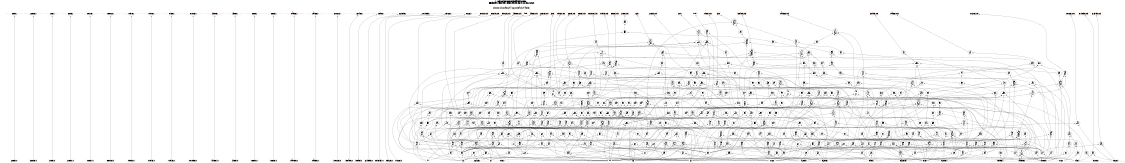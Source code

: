 # Network structure generated by ABC

digraph network {
size = "7.5,10";
center = true;
edge [dir = back];

{
  node [shape = plaintext];
  edge [style = invis];
  LevelTitle1 [label=""];
  LevelTitle2 [label=""];
  Level15 [label = ""];
  Level14 [label = ""];
  Level13 [label = ""];
  Level12 [label = ""];
  Level11 [label = ""];
  Level10 [label = ""];
  Level9 [label = ""];
  Level8 [label = ""];
  Level7 [label = ""];
  Level6 [label = ""];
  Level5 [label = ""];
  Level4 [label = ""];
  Level3 [label = ""];
  Level2 [label = ""];
  Level1 [label = ""];
  Level0 [label = ""];
  LevelTitle1 ->  LevelTitle2 ->  Level15 ->  Level14 ->  Level13 ->  Level12 ->  Level11 ->  Level10 ->  Level9 ->  Level8 ->  Level7 ->  Level6 ->  Level5 ->  Level4 ->  Level3 ->  Level2 ->  Level1 ->  Level0;
}

{
  rank = same;
  LevelTitle1;
  title1 [shape=plaintext,
          fontsize=20,
          fontname = "Times-Roman",
          label="Network structure visualized by ABC\nBenchmark \"s967.blif\". Time was Thu Oct  8 20:46:12 2020. "
         ];
}

{
  rank = same;
  LevelTitle2;
  title2 [shape=plaintext,
          fontsize=18,
          fontname = "Times-Roman",
          label="The network contains 394 logic nodes and 29 latches.\n"
         ];
}

{
  rank = same;
  Level15;
  Node17 [label = "ActRtHS1", shape = invtriangle, color = coral, fillcolor = coral];
  Node18 [label = "ActBmHS1", shape = invtriangle, color = coral, fillcolor = coral];
  Node19 [label = "GoRtHS1", shape = invtriangle, color = coral, fillcolor = coral];
  Node20 [label = "GoBmHS1", shape = invtriangle, color = coral, fillcolor = coral];
  Node21 [label = "NewTrHS1", shape = invtriangle, color = coral, fillcolor = coral];
  Node22 [label = "ReRtTSHS1", shape = invtriangle, color = coral, fillcolor = coral];
  Node23 [label = "Mode0HS1", shape = invtriangle, color = coral, fillcolor = coral];
  Node24 [label = "Mode1HS1", shape = invtriangle, color = coral, fillcolor = coral];
  Node25 [label = "Mode2HS1", shape = invtriangle, color = coral, fillcolor = coral];
  Node26 [label = "NewLineHS1", shape = invtriangle, color = coral, fillcolor = coral];
  Node27 [label = "ShftORHS1", shape = invtriangle, color = coral, fillcolor = coral];
  Node28 [label = "ShftIRHS1", shape = invtriangle, color = coral, fillcolor = coral];
  Node29 [label = "LxHInHS1", shape = invtriangle, color = coral, fillcolor = coral];
  Node30 [label = "TxHInHS1", shape = invtriangle, color = coral, fillcolor = coral];
  Node31 [label = "LoadOHHS1", shape = invtriangle, color = coral, fillcolor = coral];
  Node32 [label = "LoadIHHS1", shape = invtriangle, color = coral, fillcolor = coral];
  Node33 [label = "SeOutAvHS1", shape = invtriangle, color = coral, fillcolor = coral];
  Node34 [label = "SeFullOHS1", shape = invtriangle, color = coral, fillcolor = coral];
  Node35 [label = "SeFullIHS1", shape = invtriangle, color = coral, fillcolor = coral];
  Node36 [label = "TgWhBufHS1", shape = invtriangle, color = coral, fillcolor = coral];
  Node37 [label = "ReWhBufHS1", shape = invtriangle, color = coral, fillcolor = coral];
  Node38 [label = "LdProgHS1", shape = invtriangle, color = coral, fillcolor = coral];
  Node39 [label = "DumpIHS1", shape = invtriangle, color = coral, fillcolor = coral];
  Node41 [label = "I2L_in", shape = box, color = coral, fillcolor = coral];
  Node44 [label = "I3L_in", shape = box, color = coral, fillcolor = coral];
  Node47 [label = "I4L_in", shape = box, color = coral, fillcolor = coral];
  Node50 [label = "I5L_in", shape = box, color = coral, fillcolor = coral];
  Node53 [label = "I6L_in", shape = box, color = coral, fillcolor = coral];
  Node56 [label = "I7L_in", shape = box, color = coral, fillcolor = coral];
  Node59 [label = "ActRtHS1L_in", shape = box, color = coral, fillcolor = coral];
  Node62 [label = "ActBmHS1L_in", shape = box, color = coral, fillcolor = coral];
  Node65 [label = "GoRtHS1L_in", shape = box, color = coral, fillcolor = coral];
  Node68 [label = "GoBmHS1L_in", shape = box, color = coral, fillcolor = coral];
  Node71 [label = "NewTrHS1L_in", shape = box, color = coral, fillcolor = coral];
  Node74 [label = "ReRtTSHS1L_in", shape = box, color = coral, fillcolor = coral];
  Node77 [label = "Mode0HS1L_in", shape = box, color = coral, fillcolor = coral];
  Node80 [label = "Mode1HS1L_in", shape = box, color = coral, fillcolor = coral];
  Node83 [label = "Mode2HS1L_in", shape = box, color = coral, fillcolor = coral];
  Node86 [label = "NewLineHS1L_in", shape = box, color = coral, fillcolor = coral];
  Node89 [label = "ShftORHS1L_in", shape = box, color = coral, fillcolor = coral];
  Node92 [label = "ShftIRHS1L_in", shape = box, color = coral, fillcolor = coral];
  Node95 [label = "LxHInHS1L_in", shape = box, color = coral, fillcolor = coral];
  Node98 [label = "TxHInHS1L_in", shape = box, color = coral, fillcolor = coral];
  Node101 [label = "LoadOHHS1L_in", shape = box, color = coral, fillcolor = coral];
  Node104 [label = "LoadIHHS1L_in", shape = box, color = coral, fillcolor = coral];
  Node107 [label = "SeOutAvHS1L_in", shape = box, color = coral, fillcolor = coral];
  Node110 [label = "SeFullOHS1L_in", shape = box, color = coral, fillcolor = coral];
  Node113 [label = "SeFullIHS1L_in", shape = box, color = coral, fillcolor = coral];
  Node116 [label = "TgWhBufHS1L_in", shape = box, color = coral, fillcolor = coral];
  Node119 [label = "ReWhBufHS1L_in", shape = box, color = coral, fillcolor = coral];
  Node122 [label = "LdProgHS1L_in", shape = box, color = coral, fillcolor = coral];
  Node125 [label = "DumpIHS1L_in", shape = box, color = coral, fillcolor = coral];
}

{
  rank = same;
  Level14;
  Node128 [label = "128\n0-- 1\n-0- 1\n--0 1", shape = ellipse];
  Node135 [label = "135\n0 1", shape = ellipse];
}

{
  rank = same;
  Level13;
  Node127 [label = "127\n0- 1\n-0 1", shape = ellipse];
  Node132 [label = "132\n0- 1\n-0 1", shape = ellipse];
  Node147 [label = "147\n0-- 1\n-0- 1\n--0 1", shape = ellipse];
  Node321 [label = "321\n0 1", shape = ellipse];
  Node322 [label = "322\n00 1", shape = ellipse];
}

{
  rank = same;
  Level12;
  Node131 [label = "131\n0-- 1\n-0- 1\n--0 1", shape = ellipse];
  Node142 [label = "142\n0 1", shape = ellipse];
  Node316 [label = "316\n0 1", shape = ellipse];
  Node318 [label = "318\n0 1", shape = ellipse];
  Node320 [label = "320\n0-- 1\n-0- 1\n--0 1", shape = ellipse];
  Node467 [label = "467\n1- 1\n-1 1", shape = ellipse];
  Node510 [label = "510\n0000 1", shape = ellipse];
  Node511 [label = "511\n0000 1", shape = ellipse];
}

{
  rank = same;
  Level11;
  Node148 [label = "148\n0 1", shape = ellipse];
  Node150 [label = "150\n0--- 1\n-0-- 1\n--0- 1\n---0 1", shape = ellipse];
  Node151 [label = "151\n0 1", shape = ellipse];
  Node310 [label = "310\n0 1", shape = ellipse];
  Node314 [label = "314\n0 1", shape = ellipse];
  Node315 [label = "315\n000 1", shape = ellipse];
  Node317 [label = "317\n0-- 1\n-0- 1\n--0 1", shape = ellipse];
  Node319 [label = "319\n0000 1", shape = ellipse];
  Node505 [label = "505\n0- 1\n-0 1", shape = ellipse];
  Node506 [label = "506\n0-- 1\n-0- 1\n--0 1", shape = ellipse];
  Node509 [label = "509\n000 1", shape = ellipse];
}

{
  rank = same;
  Level10;
  Node134 [label = "134\n0 1", shape = ellipse];
  Node136 [label = "136\n0 1", shape = ellipse];
  Node139 [label = "139\n0- 1\n-0 1", shape = ellipse];
  Node143 [label = "143\n0 1", shape = ellipse];
  Node145 [label = "145\n0- 1\n-0 1", shape = ellipse];
  Node146 [label = "146\n0-- 1\n-0- 1\n--0 1", shape = ellipse];
  Node304 [label = "304\n0 1", shape = ellipse];
  Node306 [label = "306\n0 1", shape = ellipse];
  Node309 [label = "309\n00 1", shape = ellipse];
  Node311 [label = "311\n000 1", shape = ellipse];
  Node312 [label = "312\n0000 1", shape = ellipse];
  Node313 [label = "313\n000 1", shape = ellipse];
  Node406 [label = "406\n11 1", shape = ellipse];
  Node466 [label = "466\n1- 1\n-1 1", shape = ellipse];
  Node502 [label = "502\n0- 1\n-0 1", shape = ellipse];
  Node503 [label = "503\n0- 1\n-0 1", shape = ellipse];
  Node504 [label = "504\n000 1", shape = ellipse];
  Node507 [label = "507\n00 1", shape = ellipse];
}

{
  rank = same;
  Level9;
  Node130 [label = "130\n0-- 1\n-0- 1\n--0 1", shape = ellipse];
  Node133 [label = "133\n0 1", shape = ellipse];
  Node155 [label = "155\n0- 1\n-0 1", shape = ellipse];
  Node293 [label = "293\n0 1", shape = ellipse];
  Node295 [label = "295\n0 1", shape = ellipse];
  Node297 [label = "297\n0 1", shape = ellipse];
  Node299 [label = "299\n0 1", shape = ellipse];
  Node301 [label = "301\n0 1", shape = ellipse];
  Node302 [label = "302\n0000 1", shape = ellipse];
  Node303 [label = "303\n00 1", shape = ellipse];
  Node305 [label = "305\n000 1", shape = ellipse];
  Node307 [label = "307\n0000 1", shape = ellipse];
  Node308 [label = "308\n0000 1", shape = ellipse];
  Node404 [label = "404\n11 1", shape = ellipse];
  Node454 [label = "454\n1- 1\n-1 1", shape = ellipse];
  Node455 [label = "455\n1- 1\n-1 1", shape = ellipse];
  Node457 [label = "457\n1- 1\n-1 1", shape = ellipse];
  Node459 [label = "459\n1- 1\n-1 1", shape = ellipse];
  Node461 [label = "461\n1- 1\n-1 1", shape = ellipse];
  Node464 [label = "464\n1- 1\n-1 1", shape = ellipse];
  Node501 [label = "501\n00 1", shape = ellipse];
  Node520 [label = "520\n000 1", shape = ellipse];
}

{
  rank = same;
  Level8;
  Node140 [label = "140\n0- 1\n-0 1", shape = ellipse];
  Node282 [label = "282\n0 1", shape = ellipse];
  Node284 [label = "284\n0 1", shape = ellipse];
  Node286 [label = "286\n0 1", shape = ellipse];
  Node288 [label = "288\n0 1", shape = ellipse];
  Node290 [label = "290\n0 1", shape = ellipse];
  Node291 [label = "291\n0000 1", shape = ellipse];
  Node292 [label = "292\n0-- 1\n-0- 1\n--0 1", shape = ellipse];
  Node294 [label = "294\n0- 1\n-0 1", shape = ellipse];
  Node296 [label = "296\n0-- 1\n-0- 1\n--0 1", shape = ellipse];
  Node298 [label = "298\n000 1", shape = ellipse];
  Node300 [label = "300\n00 1", shape = ellipse];
  Node391 [label = "391\n11 1", shape = ellipse];
  Node392 [label = "392\n11 1", shape = ellipse];
  Node393 [label = "393\n11 1", shape = ellipse];
  Node395 [label = "395\n111 1", shape = ellipse];
  Node397 [label = "397\n11 1", shape = ellipse];
  Node398 [label = "398\n11 1", shape = ellipse];
  Node401 [label = "401\n11 1", shape = ellipse];
  Node402 [label = "402\n11 1", shape = ellipse];
  Node452 [label = "452\n1- 1\n-1 1", shape = ellipse];
  Node456 [label = "456\n00 1", shape = ellipse];
  Node458 [label = "458\n00 1", shape = ellipse];
  Node462 [label = "462\n00 1", shape = ellipse];
  Node499 [label = "499\n0- 1\n-0 1", shape = ellipse];
  Node500 [label = "500\n0- 1\n-0 1", shape = ellipse];
  Node519 [label = "519\n000 1", shape = ellipse];
}

{
  rank = same;
  Level7;
  Node129 [label = "129\n0-- 1\n-0- 1\n--0 1", shape = ellipse];
  Node141 [label = "141\n0 1", shape = ellipse];
  Node144 [label = "144\n0- 1\n-0 1", shape = ellipse];
  Node265 [label = "265\n0 1", shape = ellipse];
  Node268 [label = "268\n0 1", shape = ellipse];
  Node270 [label = "270\n0 1", shape = ellipse];
  Node272 [label = "272\n0 1", shape = ellipse];
  Node274 [label = "274\n0 1", shape = ellipse];
  Node276 [label = "276\n0 1", shape = ellipse];
  Node278 [label = "278\n0 1", shape = ellipse];
  Node280 [label = "280\n0 1", shape = ellipse];
  Node281 [label = "281\n00 1", shape = ellipse];
  Node283 [label = "283\n00 1", shape = ellipse];
  Node285 [label = "285\n00 1", shape = ellipse];
  Node287 [label = "287\n00 1", shape = ellipse];
  Node289 [label = "289\n00 1", shape = ellipse];
  Node382 [label = "382\n11 1", shape = ellipse];
  Node384 [label = "384\n11 1", shape = ellipse];
  Node386 [label = "386\n11 1", shape = ellipse];
  Node387 [label = "387\n11 1", shape = ellipse];
  Node388 [label = "388\n11 1", shape = ellipse];
  Node390 [label = "390\n11 1", shape = ellipse];
  Node400 [label = "400\n0000 1", shape = ellipse];
  Node439 [label = "439\n1- 1\n-1 1", shape = ellipse];
  Node440 [label = "440\n1- 1\n-1 1", shape = ellipse];
  Node443 [label = "443\n1- 1\n-1 1", shape = ellipse];
  Node445 [label = "445\n1- 1\n-1 1", shape = ellipse];
  Node446 [label = "446\n1- 1\n-1 1", shape = ellipse];
  Node448 [label = "448\n1- 1\n-1 1", shape = ellipse];
  Node449 [label = "449\n1- 1\n-1 1", shape = ellipse];
  Node451 [label = "451\n1- 1\n-1 1", shape = ellipse];
  Node463 [label = "463\n00 1", shape = ellipse];
  Node465 [label = "465\n00 1", shape = ellipse];
  Node498 [label = "498\n00 1", shape = ellipse];
  Node508 [label = "508\n000 1", shape = ellipse];
  Node515 [label = "515\n00 1", shape = ellipse];
  Node516 [label = "516\n00 1", shape = ellipse];
  Node517 [label = "517\n0000 1", shape = ellipse];
  Node518 [label = "518\n000 1", shape = ellipse];
}

{
  rank = same;
  Level6;
  Node137 [label = "137\n00 1", shape = ellipse];
  Node245 [label = "245\n0 1", shape = ellipse];
  Node247 [label = "247\n0 1", shape = ellipse];
  Node249 [label = "249\n0 1", shape = ellipse];
  Node251 [label = "251\n0 1", shape = ellipse];
  Node253 [label = "253\n0 1", shape = ellipse];
  Node255 [label = "255\n0 1", shape = ellipse];
  Node257 [label = "257\n0 1", shape = ellipse];
  Node259 [label = "259\n0 1", shape = ellipse];
  Node261 [label = "261\n0 1", shape = ellipse];
  Node263 [label = "263\n0 1", shape = ellipse];
  Node264 [label = "264\n0-- 1\n-0- 1\n--0 1", shape = ellipse];
  Node266 [label = "266\n0- 1\n-0 1", shape = ellipse];
  Node267 [label = "267\n0-- 1\n-0- 1\n--0 1", shape = ellipse];
  Node269 [label = "269\n00 1", shape = ellipse];
  Node271 [label = "271\n0-- 1\n-0- 1\n--0 1", shape = ellipse];
  Node273 [label = "273\n0-- 1\n-0- 1\n--0 1", shape = ellipse];
  Node275 [label = "275\n0- 1\n-0 1", shape = ellipse];
  Node277 [label = "277\n00 1", shape = ellipse];
  Node279 [label = "279\n0- 1\n-0 1", shape = ellipse];
  Node368 [label = "368\n11 1", shape = ellipse];
  Node370 [label = "370\n11 1", shape = ellipse];
  Node371 [label = "371\n11 1", shape = ellipse];
  Node373 [label = "373\n11 1", shape = ellipse];
  Node374 [label = "374\n11 1", shape = ellipse];
  Node376 [label = "376\n11 1", shape = ellipse];
  Node379 [label = "379\n11 1", shape = ellipse];
  Node381 [label = "381\n11 1", shape = ellipse];
  Node403 [label = "403\n0-- 1\n-0- 1\n--0 1", shape = ellipse];
  Node437 [label = "437\n1- 1\n-1 1", shape = ellipse];
  Node438 [label = "438\n1- 1\n-1 1", shape = ellipse];
  Node442 [label = "442\n0-- 1\n-0- 1\n--0 1", shape = ellipse];
  Node444 [label = "444\n0-- 1\n-0- 1\n--0 1", shape = ellipse];
  Node447 [label = "447\n0-- 1\n-0- 1\n--0 1", shape = ellipse];
  Node490 [label = "490\n0-- 1\n-0- 1\n--0 1", shape = ellipse];
  Node495 [label = "495\n0- 1\n-0 1", shape = ellipse];
  Node496 [label = "496\n0- 1\n-0 1", shape = ellipse];
}

{
  rank = same;
  Level5;
  Node154 [label = "154\n0 1", shape = ellipse];
  Node229 [label = "229\n0 1", shape = ellipse];
  Node231 [label = "231\n0 1", shape = ellipse];
  Node233 [label = "233\n0 1", shape = ellipse];
  Node235 [label = "235\n0 1", shape = ellipse];
  Node237 [label = "237\n0 1", shape = ellipse];
  Node239 [label = "239\n0 1", shape = ellipse];
  Node241 [label = "241\n0 1", shape = ellipse];
  Node243 [label = "243\n0 1", shape = ellipse];
  Node244 [label = "244\n0- 1\n-0 1", shape = ellipse];
  Node246 [label = "246\n0- 1\n-0 1", shape = ellipse];
  Node248 [label = "248\n00 1", shape = ellipse];
  Node250 [label = "250\n0- 1\n-0 1", shape = ellipse];
  Node252 [label = "252\n0- 1\n-0 1", shape = ellipse];
  Node254 [label = "254\n00 1", shape = ellipse];
  Node256 [label = "256\n00 1", shape = ellipse];
  Node258 [label = "258\n000 1", shape = ellipse];
  Node260 [label = "260\n00 1", shape = ellipse];
  Node262 [label = "262\n0- 1\n-0 1", shape = ellipse];
  Node355 [label = "355\n11 1", shape = ellipse];
  Node357 [label = "357\n11 1", shape = ellipse];
  Node359 [label = "359\n11 1", shape = ellipse];
  Node360 [label = "360\n111 1", shape = ellipse];
  Node363 [label = "363\n11 1", shape = ellipse];
  Node364 [label = "364\n11 1", shape = ellipse];
  Node366 [label = "366\n11 1", shape = ellipse];
  Node367 [label = "367\n00 1", shape = ellipse];
  Node372 [label = "372\n00 1", shape = ellipse];
  Node375 [label = "375\n00 1", shape = ellipse];
  Node377 [label = "377\n0- 1\n-0 1", shape = ellipse];
  Node380 [label = "380\n0- 1\n-0 1", shape = ellipse];
  Node430 [label = "430\n1- 1\n-1 1", shape = ellipse];
  Node432 [label = "432\n1-- 1\n-1- 1\n--1 1", shape = ellipse];
  Node433 [label = "433\n1- 1\n-1 1", shape = ellipse];
  Node436 [label = "436\n1- 1\n-1 1", shape = ellipse];
  Node441 [label = "441\n0- 1\n-0 1", shape = ellipse];
  Node487 [label = "487\n0- 1\n-0 1", shape = ellipse];
  Node488 [label = "488\n0- 1\n-0 1", shape = ellipse];
  Node489 [label = "489\n00 1", shape = ellipse];
  Node491 [label = "491\n00 1", shape = ellipse];
  Node492 [label = "492\n00 1", shape = ellipse];
  Node494 [label = "494\n00 1", shape = ellipse];
  Node512 [label = "512\n000 1", shape = ellipse];
  Node513 [label = "513\n00 1", shape = ellipse];
  Node514 [label = "514\n00 1", shape = ellipse];
}

{
  rank = same;
  Level4;
  Node149 [label = "149\n00 1", shape = ellipse];
  Node215 [label = "215\n0 1", shape = ellipse];
  Node217 [label = "217\n0 1", shape = ellipse];
  Node219 [label = "219\n0 1", shape = ellipse];
  Node221 [label = "221\n0 1", shape = ellipse];
  Node223 [label = "223\n0 1", shape = ellipse];
  Node224 [label = "224\n0 1", shape = ellipse];
  Node226 [label = "226\n0 1", shape = ellipse];
  Node227 [label = "227\n0- 1\n-0 1", shape = ellipse];
  Node228 [label = "228\n0-- 1\n-0- 1\n--0 1", shape = ellipse];
  Node230 [label = "230\n00 1", shape = ellipse];
  Node232 [label = "232\n0-- 1\n-0- 1\n--0 1", shape = ellipse];
  Node234 [label = "234\n0-- 1\n-0- 1\n--0 1", shape = ellipse];
  Node236 [label = "236\n00 1", shape = ellipse];
  Node238 [label = "238\n00 1", shape = ellipse];
  Node240 [label = "240\n0- 1\n-0 1", shape = ellipse];
  Node242 [label = "242\n00 1", shape = ellipse];
  Node342 [label = "342\n11 1", shape = ellipse];
  Node344 [label = "344\n11 1", shape = ellipse];
  Node347 [label = "347\n11 1", shape = ellipse];
  Node348 [label = "348\n11 1", shape = ellipse];
  Node350 [label = "350\n11 1", shape = ellipse];
  Node351 [label = "351\n11 1", shape = ellipse];
  Node353 [label = "353\n11 1", shape = ellipse];
  Node358 [label = "358\n00 1", shape = ellipse];
  Node361 [label = "361\n000 1", shape = ellipse];
  Node369 [label = "369\n00 1", shape = ellipse];
  Node383 [label = "383\n00 1", shape = ellipse];
  Node417 [label = "417\n1- 1\n-1 1", shape = ellipse];
  Node419 [label = "419\n1- 1\n-1 1", shape = ellipse];
  Node420 [label = "420\n1- 1\n-1 1", shape = ellipse];
  Node421 [label = "421\n1- 1\n-1 1", shape = ellipse];
  Node423 [label = "423\n1- 1\n-1 1", shape = ellipse];
  Node424 [label = "424\n1- 1\n-1 1", shape = ellipse];
  Node425 [label = "425\n1- 1\n-1 1", shape = ellipse];
  Node426 [label = "426\n1- 1\n-1 1", shape = ellipse];
  Node428 [label = "428\n1- 1\n-1 1", shape = ellipse];
  Node429 [label = "429\n0- 1\n-0 1", shape = ellipse];
  Node431 [label = "431\n0- 1\n-0 1", shape = ellipse];
  Node434 [label = "434\n0- 1\n-0 1", shape = ellipse];
  Node435 [label = "435\n0- 1\n-0 1", shape = ellipse];
  Node450 [label = "450\n0- 1\n-0 1", shape = ellipse];
  Node460 [label = "460\n0- 1\n-0 1", shape = ellipse];
  Node481 [label = "481\n0- 1\n-0 1", shape = ellipse];
  Node482 [label = "482\n0- 1\n-0 1", shape = ellipse];
  Node486 [label = "486\n0- 1\n-0 1", shape = ellipse];
}

{
  rank = same;
  Level3;
  Node138 [label = "138\n000 1", shape = ellipse];
  Node185 [label = "185\n0 1", shape = ellipse];
  Node187 [label = "187\n0 1", shape = ellipse];
  Node189 [label = "189\n0 1", shape = ellipse];
  Node191 [label = "191\n0 1", shape = ellipse];
  Node193 [label = "193\n0 1", shape = ellipse];
  Node195 [label = "195\n0 1", shape = ellipse];
  Node197 [label = "197\n0 1", shape = ellipse];
  Node199 [label = "199\n0 1", shape = ellipse];
  Node201 [label = "201\n0 1", shape = ellipse];
  Node203 [label = "203\n0 1", shape = ellipse];
  Node205 [label = "205\n0 1", shape = ellipse];
  Node207 [label = "207\n0 1", shape = ellipse];
  Node209 [label = "209\n0 1", shape = ellipse];
  Node211 [label = "211\n0 1", shape = ellipse];
  Node213 [label = "213\n0 1", shape = ellipse];
  Node214 [label = "214\n000 1", shape = ellipse];
  Node216 [label = "216\n0-- 1\n-0- 1\n--0 1", shape = ellipse];
  Node218 [label = "218\n00 1", shape = ellipse];
  Node220 [label = "220\n000 1", shape = ellipse];
  Node222 [label = "222\n00 1", shape = ellipse];
  Node225 [label = "225\n0-- 1\n-0- 1\n--0 1", shape = ellipse];
  Node332 [label = "332\n11 1", shape = ellipse];
  Node334 [label = "334\n11 1", shape = ellipse];
  Node336 [label = "336\n11 1", shape = ellipse];
  Node339 [label = "339\n11 1", shape = ellipse];
  Node340 [label = "340\n11 1", shape = ellipse];
  Node341 [label = "341\n00 1", shape = ellipse];
  Node343 [label = "343\n0- 1\n-0 1", shape = ellipse];
  Node345 [label = "345\n0-- 1\n-0- 1\n--0 1", shape = ellipse];
  Node346 [label = "346\n0--- 1\n-0-- 1\n--0- 1\n---0 1", shape = ellipse];
  Node349 [label = "349\n0- 1\n-0 1", shape = ellipse];
  Node352 [label = "352\n0- 1\n-0 1", shape = ellipse];
  Node378 [label = "378\n0- 1\n-0 1", shape = ellipse];
  Node385 [label = "385\n00 1", shape = ellipse];
  Node389 [label = "389\n00 1", shape = ellipse];
  Node394 [label = "394\n0- 1\n-0 1", shape = ellipse];
  Node396 [label = "396\n00 1", shape = ellipse];
  Node405 [label = "405\n00 1", shape = ellipse];
  Node411 [label = "411\n1- 1\n-1 1", shape = ellipse];
  Node413 [label = "413\n1- 1\n-1 1", shape = ellipse];
  Node415 [label = "415\n1- 1\n-1 1", shape = ellipse];
  Node416 [label = "416\n00 1", shape = ellipse];
  Node422 [label = "422\n000 1", shape = ellipse];
  Node427 [label = "427\n00 1", shape = ellipse];
  Node479 [label = "479\n0- 1\n-0 1", shape = ellipse];
  Node480 [label = "480\n00 1", shape = ellipse];
  Node484 [label = "484\n000 1", shape = ellipse];
  Node485 [label = "485\n00 1", shape = ellipse];
  Node497 [label = "497\n00 1", shape = ellipse];
}

{
  rank = same;
  Level2;
  Node152 [label = "152\n00 1", shape = ellipse];
  Node177 [label = "177\n0 1", shape = ellipse];
  Node179 [label = "179\n0 1", shape = ellipse];
  Node181 [label = "181\n0 1", shape = ellipse];
  Node183 [label = "183\n0 1", shape = ellipse];
  Node184 [label = "184\n00 1", shape = ellipse];
  Node186 [label = "186\n0- 1\n-0 1", shape = ellipse];
  Node188 [label = "188\n00 1", shape = ellipse];
  Node190 [label = "190\n0- 1\n-0 1", shape = ellipse];
  Node192 [label = "192\n0- 1\n-0 1", shape = ellipse];
  Node194 [label = "194\n0- 1\n-0 1", shape = ellipse];
  Node196 [label = "196\n00 1", shape = ellipse];
  Node198 [label = "198\n0- 1\n-0 1", shape = ellipse];
  Node200 [label = "200\n0- 1\n-0 1", shape = ellipse];
  Node202 [label = "202\n00 1", shape = ellipse];
  Node204 [label = "204\n0- 1\n-0 1", shape = ellipse];
  Node206 [label = "206\n0- 1\n-0 1", shape = ellipse];
  Node208 [label = "208\n00 1", shape = ellipse];
  Node210 [label = "210\n0- 1\n-0 1", shape = ellipse];
  Node212 [label = "212\n00 1", shape = ellipse];
  Node323 [label = "323\n11 1", shape = ellipse];
  Node324 [label = "324\n11 1", shape = ellipse];
  Node325 [label = "325\n11 1", shape = ellipse];
  Node326 [label = "326\n11 1", shape = ellipse];
  Node328 [label = "328\n111 1", shape = ellipse];
  Node330 [label = "330\n11 1", shape = ellipse];
  Node331 [label = "331\n0- 1\n-0 1", shape = ellipse];
  Node333 [label = "333\n0- 1\n-0 1", shape = ellipse];
  Node335 [label = "335\n0- 1\n-0 1", shape = ellipse];
  Node337 [label = "337\n0- 1\n-0 1", shape = ellipse];
  Node338 [label = "338\n0- 1\n-0 1", shape = ellipse];
  Node354 [label = "354\n0- 1\n-0 1", shape = ellipse];
  Node356 [label = "356\n0- 1\n-0 1", shape = ellipse];
  Node362 [label = "362\n00 1", shape = ellipse];
  Node399 [label = "399\n0- 1\n-0 1", shape = ellipse];
  Node409 [label = "409\n1- 1\n-1 1", shape = ellipse];
  Node410 [label = "410\n00 1", shape = ellipse];
  Node412 [label = "412\n0- 1\n-0 1", shape = ellipse];
  Node414 [label = "414\n0- 1\n-0 1", shape = ellipse];
  Node418 [label = "418\n00 1", shape = ellipse];
  Node453 [label = "453\n00 1", shape = ellipse];
  Node469 [label = "469\n0- 1\n-0 1", shape = ellipse];
  Node470 [label = "470\n0- 1\n-0 1", shape = ellipse];
  Node472 [label = "472\n0- 1\n-0 1", shape = ellipse];
  Node473 [label = "473\n0- 1\n-0 1", shape = ellipse];
  Node474 [label = "474\n0- 1\n-0 1", shape = ellipse];
  Node475 [label = "475\n0- 1\n-0 1", shape = ellipse];
  Node477 [label = "477\n0- 1\n-0 1", shape = ellipse];
  Node478 [label = "478\n00 1", shape = ellipse];
  Node493 [label = "493\n00 1", shape = ellipse];
}

{
  rank = same;
  Level1;
  Node153 [label = "153\n00 1", shape = ellipse];
  Node156 [label = "156\n0 1", shape = ellipse];
  Node157 [label = "157\n0 1", shape = ellipse];
  Node158 [label = "158\n0 1", shape = ellipse];
  Node159 [label = "159\n0 1", shape = ellipse];
  Node160 [label = "160\n0 1", shape = ellipse];
  Node161 [label = "161\n0 1", shape = ellipse];
  Node162 [label = "162\n0 1", shape = ellipse];
  Node163 [label = "163\n0 1", shape = ellipse];
  Node164 [label = "164\n0 1", shape = ellipse];
  Node165 [label = "165\n0 1", shape = ellipse];
  Node166 [label = "166\n0 1", shape = ellipse];
  Node167 [label = "167\n0 1", shape = ellipse];
  Node168 [label = "168\n0 1", shape = ellipse];
  Node169 [label = "169\n0 1", shape = ellipse];
  Node170 [label = "170\n0 1", shape = ellipse];
  Node171 [label = "171\n0 1", shape = ellipse];
  Node172 [label = "172\n0 1", shape = ellipse];
  Node173 [label = "173\n0 1", shape = ellipse];
  Node174 [label = "174\n0 1", shape = ellipse];
  Node175 [label = "175\n0 1", shape = ellipse];
  Node176 [label = "176\n00 1", shape = ellipse];
  Node178 [label = "178\n00 1", shape = ellipse];
  Node180 [label = "180\n0- 1\n-0 1", shape = ellipse];
  Node182 [label = "182\n00 1", shape = ellipse];
  Node327 [label = "327\n0- 1\n-0 1", shape = ellipse];
  Node329 [label = "329\n00 1", shape = ellipse];
  Node365 [label = "365\n00 1", shape = ellipse];
  Node407 [label = "407\n1-- 1\n-1- 1\n--1 1", shape = ellipse];
  Node408 [label = "408\n00 1", shape = ellipse];
  Node468 [label = "468\n0- 1\n-0 1", shape = ellipse];
  Node471 [label = "471\n00 1", shape = ellipse];
  Node476 [label = "476\n00 1", shape = ellipse];
  Node483 [label = "483\n00 1", shape = ellipse];
}

{
  rank = same;
  Level0;
  Node1 [label = "Rdy1RtHS1", shape = triangle, color = coral, fillcolor = coral];
  Node2 [label = "Rdy2RtHS1", shape = triangle, color = coral, fillcolor = coral];
  Node3 [label = "Rdy1BmHS1", shape = triangle, color = coral, fillcolor = coral];
  Node4 [label = "Rdy2BmHS1", shape = triangle, color = coral, fillcolor = coral];
  Node5 [label = "InDoneHS1", shape = triangle, color = coral, fillcolor = coral];
  Node6 [label = "RtTSHS1", shape = triangle, color = coral, fillcolor = coral];
  Node7 [label = "TpArrayHS1", shape = triangle, color = coral, fillcolor = coral];
  Node8 [label = "OutputHS1", shape = triangle, color = coral, fillcolor = coral];
  Node9 [label = "WantBmHS1", shape = triangle, color = coral, fillcolor = coral];
  Node10 [label = "WantRtHS1", shape = triangle, color = coral, fillcolor = coral];
  Node11 [label = "OutAvHS1", shape = triangle, color = coral, fillcolor = coral];
  Node12 [label = "FullOHS1", shape = triangle, color = coral, fillcolor = coral];
  Node13 [label = "FullIHS1", shape = triangle, color = coral, fillcolor = coral];
  Node14 [label = "Prog_2", shape = triangle, color = coral, fillcolor = coral];
  Node15 [label = "Prog_1", shape = triangle, color = coral, fillcolor = coral];
  Node16 [label = "Prog_0", shape = triangle, color = coral, fillcolor = coral];
  Node42 [label = "I2L", shape = box, color = coral, fillcolor = coral];
  Node45 [label = "I3L", shape = box, color = coral, fillcolor = coral];
  Node48 [label = "I4L", shape = box, color = coral, fillcolor = coral];
  Node51 [label = "I5L", shape = box, color = coral, fillcolor = coral];
  Node54 [label = "I6L", shape = box, color = coral, fillcolor = coral];
  Node57 [label = "I7L", shape = box, color = coral, fillcolor = coral];
  Node60 [label = "ActRtHS1L", shape = box, color = coral, fillcolor = coral];
  Node63 [label = "ActBmHS1L", shape = box, color = coral, fillcolor = coral];
  Node66 [label = "GoRtHS1L", shape = box, color = coral, fillcolor = coral];
  Node69 [label = "GoBmHS1L", shape = box, color = coral, fillcolor = coral];
  Node72 [label = "NewTrHS1L", shape = box, color = coral, fillcolor = coral];
  Node75 [label = "ReRtTSHS1L", shape = box, color = coral, fillcolor = coral];
  Node78 [label = "Mode0HS1L", shape = box, color = coral, fillcolor = coral];
  Node81 [label = "Mode1HS1L", shape = box, color = coral, fillcolor = coral];
  Node84 [label = "Mode2HS1L", shape = box, color = coral, fillcolor = coral];
  Node87 [label = "NewLineHS1L", shape = box, color = coral, fillcolor = coral];
  Node90 [label = "ShftORHS1L", shape = box, color = coral, fillcolor = coral];
  Node93 [label = "ShftIRHS1L", shape = box, color = coral, fillcolor = coral];
  Node96 [label = "LxHInHS1L", shape = box, color = coral, fillcolor = coral];
  Node99 [label = "TxHInHS1L", shape = box, color = coral, fillcolor = coral];
  Node102 [label = "LoadOHHS1L", shape = box, color = coral, fillcolor = coral];
  Node105 [label = "LoadIHHS1L", shape = box, color = coral, fillcolor = coral];
  Node108 [label = "SeOutAvHS1L", shape = box, color = coral, fillcolor = coral];
  Node111 [label = "SeFullOHS1L", shape = box, color = coral, fillcolor = coral];
  Node114 [label = "SeFullIHS1L", shape = box, color = coral, fillcolor = coral];
  Node117 [label = "TgWhBufHS1L", shape = box, color = coral, fillcolor = coral];
  Node120 [label = "ReWhBufHS1L", shape = box, color = coral, fillcolor = coral];
  Node123 [label = "LdProgHS1L", shape = box, color = coral, fillcolor = coral];
  Node126 [label = "DumpIHS1L", shape = box, color = coral, fillcolor = coral];
}

title1 -> title2 [style = invis];
title2 -> Node17 [style = invis];
title2 -> Node18 [style = invis];
title2 -> Node19 [style = invis];
title2 -> Node20 [style = invis];
title2 -> Node21 [style = invis];
title2 -> Node22 [style = invis];
title2 -> Node23 [style = invis];
title2 -> Node24 [style = invis];
title2 -> Node25 [style = invis];
title2 -> Node26 [style = invis];
title2 -> Node27 [style = invis];
title2 -> Node28 [style = invis];
title2 -> Node29 [style = invis];
title2 -> Node30 [style = invis];
title2 -> Node31 [style = invis];
title2 -> Node32 [style = invis];
title2 -> Node33 [style = invis];
title2 -> Node34 [style = invis];
title2 -> Node35 [style = invis];
title2 -> Node36 [style = invis];
title2 -> Node37 [style = invis];
title2 -> Node38 [style = invis];
title2 -> Node39 [style = invis];
title2 -> Node41 [style = invis];
title2 -> Node44 [style = invis];
title2 -> Node47 [style = invis];
title2 -> Node50 [style = invis];
title2 -> Node53 [style = invis];
title2 -> Node56 [style = invis];
title2 -> Node59 [style = invis];
title2 -> Node62 [style = invis];
title2 -> Node65 [style = invis];
title2 -> Node68 [style = invis];
title2 -> Node71 [style = invis];
title2 -> Node74 [style = invis];
title2 -> Node77 [style = invis];
title2 -> Node80 [style = invis];
title2 -> Node83 [style = invis];
title2 -> Node86 [style = invis];
title2 -> Node89 [style = invis];
title2 -> Node92 [style = invis];
title2 -> Node95 [style = invis];
title2 -> Node98 [style = invis];
title2 -> Node101 [style = invis];
title2 -> Node104 [style = invis];
title2 -> Node107 [style = invis];
title2 -> Node110 [style = invis];
title2 -> Node113 [style = invis];
title2 -> Node116 [style = invis];
title2 -> Node119 [style = invis];
title2 -> Node122 [style = invis];
title2 -> Node125 [style = invis];
Node17 -> Node18 [style = invis];
Node18 -> Node19 [style = invis];
Node19 -> Node20 [style = invis];
Node20 -> Node21 [style = invis];
Node21 -> Node22 [style = invis];
Node22 -> Node23 [style = invis];
Node23 -> Node24 [style = invis];
Node24 -> Node25 [style = invis];
Node25 -> Node26 [style = invis];
Node26 -> Node27 [style = invis];
Node27 -> Node28 [style = invis];
Node28 -> Node29 [style = invis];
Node29 -> Node30 [style = invis];
Node30 -> Node31 [style = invis];
Node31 -> Node32 [style = invis];
Node32 -> Node33 [style = invis];
Node33 -> Node34 [style = invis];
Node34 -> Node35 [style = invis];
Node35 -> Node36 [style = invis];
Node36 -> Node37 [style = invis];
Node37 -> Node38 [style = invis];
Node38 -> Node39 [style = invis];
Node17 -> Node60 [style = solid];
Node18 -> Node63 [style = solid];
Node19 -> Node66 [style = solid];
Node20 -> Node69 [style = solid];
Node21 -> Node72 [style = solid];
Node22 -> Node75 [style = solid];
Node23 -> Node78 [style = solid];
Node24 -> Node81 [style = solid];
Node25 -> Node84 [style = solid];
Node26 -> Node87 [style = solid];
Node27 -> Node90 [style = solid];
Node28 -> Node93 [style = solid];
Node29 -> Node96 [style = solid];
Node30 -> Node99 [style = solid];
Node31 -> Node102 [style = solid];
Node32 -> Node105 [style = solid];
Node33 -> Node108 [style = solid];
Node34 -> Node111 [style = solid];
Node35 -> Node114 [style = solid];
Node36 -> Node117 [style = solid];
Node37 -> Node120 [style = solid];
Node38 -> Node123 [style = solid];
Node39 -> Node126 [style = solid];
Node41 -> Node127 [style = solid];
Node44 -> Node128 [style = solid];
Node47 -> Node129 [style = solid];
Node50 -> Node130 [style = solid];
Node53 -> Node131 [style = solid];
Node56 -> Node132 [style = solid];
Node59 -> Node133 [style = solid];
Node62 -> Node134 [style = solid];
Node65 -> Node135 [style = solid];
Node68 -> Node136 [style = solid];
Node71 -> Node137 [style = solid];
Node74 -> Node138 [style = solid];
Node77 -> Node139 [style = solid];
Node80 -> Node140 [style = solid];
Node83 -> Node141 [style = solid];
Node86 -> Node142 [style = solid];
Node89 -> Node143 [style = solid];
Node92 -> Node144 [style = solid];
Node95 -> Node145 [style = solid];
Node98 -> Node146 [style = solid];
Node101 -> Node147 [style = solid];
Node104 -> Node148 [style = solid];
Node107 -> Node149 [style = solid];
Node110 -> Node150 [style = solid];
Node113 -> Node151 [style = solid];
Node116 -> Node152 [style = solid];
Node119 -> Node153 [style = solid];
Node122 -> Node154 [style = solid];
Node125 -> Node155 [style = solid];
Node127 -> Node433 [style = solid];
Node127 -> Node511 [style = solid];
Node128 -> Node467 [style = solid];
Node128 -> Node321 [style = solid];
Node128 -> Node490 [style = solid];
Node129 -> Node438 [style = solid];
Node129 -> Node231 [style = solid];
Node129 -> Node246 [style = solid];
Node130 -> Node452 [style = solid];
Node130 -> Node284 [style = solid];
Node130 -> Node280 [style = solid];
Node131 -> Node299 [style = solid];
Node131 -> Node508 [style = solid];
Node131 -> Node509 [style = solid];
Node132 -> Node455 [style = solid];
Node132 -> Node510 [style = solid];
Node133 -> Node291 [style = solid];
Node134 -> Node302 [style = solid];
Node135 -> Node322 [style = solid];
Node136 -> Node307 [style = solid];
Node137 -> Node470 [style = solid];
Node137 -> Node355 [style = solid];
Node138 -> Node473 [style = solid];
Node138 -> Node356 [style = solid];
Node138 -> Node177 [style = solid];
Node139 -> Node267 [style = solid];
Node139 -> Node501 [style = solid];
Node140 -> Node439 [style = solid];
Node140 -> Node259 [style = solid];
Node141 -> Node266 [style = solid];
Node142 -> Node319 [style = solid];
Node143 -> Node308 [style = solid];
Node144 -> Node264 [style = solid];
Node144 -> Node266 [style = solid];
Node145 -> Node457 [style = solid];
Node145 -> Node276 [style = solid];
Node146 -> Node461 [style = solid];
Node146 -> Node430 [style = solid];
Node146 -> Node487 [style = solid];
Node147 -> Node449 [style = solid];
Node147 -> Node454 [style = solid];
Node147 -> Node318 [style = solid];
Node148 -> Node311 [style = solid];
Node149 -> Node201 [style = solid];
Node149 -> Node11 [style = solid];
Node150 -> Node270 [style = solid];
Node150 -> Node503 [style = solid];
Node150 -> Node507 [style = solid];
Node150 -> Node271 [style = solid];
Node151 -> Node312 [style = solid];
Node152 -> Node170 [style = solid];
Node152 -> Node11 [style = solid];
Node153 -> Node13 [style = solid];
Node153 -> Node11 [style = solid];
Node154 -> Node227 [style = solid];
Node155 -> Node445 [style = solid];
Node155 -> Node292 [style = solid];
Node156 -> Node14 [style = solid];
Node157 -> Node8 [style = solid];
Node158 -> Node15 [style = solid];
Node159 -> Node15 [style = solid];
Node160 -> Node1 [style = solid];
Node161 -> Node16 [style = solid];
Node162 -> Node16 [style = solid];
Node163 -> Node45 [style = solid];
Node164 -> Node48 [style = solid];
Node165 -> Node51 [style = solid];
Node166 -> Node5 [style = solid];
Node167 -> Node12 [style = solid];
Node168 -> Node54 [style = solid];
Node169 -> Node3 [style = solid];
Node170 -> Node13 [style = solid];
Node171 -> Node57 [style = solid];
Node172 -> Node9 [style = solid];
Node173 -> Node4 [style = solid];
Node174 -> Node10 [style = solid];
Node175 -> Node7 [style = solid];
Node176 -> Node45 [style = solid];
Node176 -> Node42 [style = solid];
Node177 -> Node176 [style = solid];
Node178 -> Node12 [style = solid];
Node178 -> Node1 [style = solid];
Node179 -> Node178 [style = solid];
Node180 -> Node2 [style = solid];
Node180 -> Node1 [style = solid];
Node181 -> Node180 [style = solid];
Node182 -> Node51 [style = solid];
Node182 -> Node7 [style = solid];
Node183 -> Node182 [style = solid];
Node184 -> Node156 [style = solid];
Node184 -> Node12 [style = solid];
Node185 -> Node184 [style = solid];
Node186 -> Node159 [style = solid];
Node186 -> Node156 [style = solid];
Node187 -> Node186 [style = solid];
Node188 -> Node51 [style = solid];
Node188 -> Node471 [style = solid];
Node189 -> Node188 [style = solid];
Node190 -> Node164 [style = solid];
Node190 -> Node42 [style = solid];
Node191 -> Node190 [style = solid];
Node192 -> Node165 [style = solid];
Node192 -> Node164 [style = solid];
Node193 -> Node192 [style = solid];
Node194 -> Node167 [style = solid];
Node194 -> Node4 [style = solid];
Node195 -> Node194 [style = solid];
Node196 -> Node57 [style = solid];
Node196 -> Node168 [style = solid];
Node197 -> Node196 [style = solid];
Node198 -> Node408 [style = solid];
Node198 -> Node327 [style = solid];
Node199 -> Node198 [style = solid];
Node200 -> Node170 [style = solid];
Node200 -> Node167 [style = solid];
Node201 -> Node200 [style = solid];
Node202 -> Node170 [style = solid];
Node202 -> Node168 [style = solid];
Node203 -> Node202 [style = solid];
Node204 -> Node170 [style = solid];
Node204 -> Node169 [style = solid];
Node205 -> Node204 [style = solid];
Node206 -> Node171 [style = solid];
Node206 -> Node10 [style = solid];
Node207 -> Node206 [style = solid];
Node208 -> Node171 [style = solid];
Node208 -> Node54 [style = solid];
Node209 -> Node208 [style = solid];
Node210 -> Node163 [style = solid];
Node210 -> Node180 [style = solid];
Node211 -> Node210 [style = solid];
Node212 -> Node173 [style = solid];
Node212 -> Node54 [style = solid];
Node213 -> Node212 [style = solid];
Node214 -> Node331 [style = solid];
Node214 -> Node171 [style = solid];
Node214 -> Node54 [style = solid];
Node215 -> Node214 [style = solid];
Node216 -> Node409 [style = solid];
Node216 -> Node168 [style = solid];
Node216 -> Node468 [style = solid];
Node217 -> Node216 [style = solid];
Node218 -> Node57 [style = solid];
Node218 -> Node325 [style = solid];
Node219 -> Node218 [style = solid];
Node220 -> Node175 [style = solid];
Node220 -> Node354 [style = solid];
Node220 -> Node168 [style = solid];
Node221 -> Node220 [style = solid];
Node222 -> Node328 [style = solid];
Node222 -> Node54 [style = solid];
Node223 -> Node222 [style = solid];
Node224 -> Node138 [style = solid];
Node225 -> Node412 [style = solid];
Node225 -> Node162 [style = solid];
Node225 -> Node468 [style = solid];
Node226 -> Node225 [style = solid];
Node227 -> Node341 [style = solid];
Node227 -> Node329 [style = solid];
Node228 -> Node171 [style = solid];
Node228 -> Node480 [style = solid];
Node228 -> Node180 [style = solid];
Node229 -> Node228 [style = solid];
Node230 -> Node479 [style = solid];
Node230 -> Node470 [style = solid];
Node231 -> Node230 [style = solid];
Node232 -> Node389 [style = solid];
Node232 -> Node168 [style = solid];
Node232 -> Node405 [style = solid];
Node233 -> Node232 [style = solid];
Node234 -> Node484 [style = solid];
Node234 -> Node164 [style = solid];
Node234 -> Node422 [style = solid];
Node235 -> Node234 [style = solid];
Node236 -> Node162 [style = solid];
Node236 -> Node336 [style = solid];
Node237 -> Node236 [style = solid];
Node238 -> Node57 [style = solid];
Node238 -> Node339 [style = solid];
Node239 -> Node238 [style = solid];
Node240 -> Node415 [style = solid];
Node240 -> Node352 [style = solid];
Node241 -> Node240 [style = solid];
Node242 -> Node470 [style = solid];
Node242 -> Node340 [style = solid];
Node243 -> Node242 [style = solid];
Node244 -> Node420 [style = solid];
Node244 -> Node168 [style = solid];
Node245 -> Node244 [style = solid];
Node246 -> Node423 [style = solid];
Node246 -> Node484 [style = solid];
Node247 -> Node246 [style = solid];
Node248 -> Node45 [style = solid];
Node248 -> Node350 [style = solid];
Node249 -> Node248 [style = solid];
Node250 -> Node407 [style = solid];
Node250 -> Node425 [style = solid];
Node251 -> Node250 [style = solid];
Node252 -> Node434 [style = solid];
Node252 -> Node477 [style = solid];
Node253 -> Node252 [style = solid];
Node254 -> Node434 [style = solid];
Node254 -> Node45 [style = solid];
Node255 -> Node254 [style = solid];
Node256 -> Node486 [style = solid];
Node256 -> Node332 [style = solid];
Node257 -> Node256 [style = solid];
Node258 -> Node45 [style = solid];
Node258 -> Node486 [style = solid];
Node258 -> Node326 [style = solid];
Node259 -> Node258 [style = solid];
Node260 -> Node385 [style = solid];
Node260 -> Node383 [style = solid];
Node261 -> Node260 [style = solid];
Node262 -> Node426 [style = solid];
Node262 -> Node358 [style = solid];
Node263 -> Node262 [style = solid];
Node264 -> Node165 [style = solid];
Node264 -> Node156 [style = solid];
Node264 -> Node367 [style = solid];
Node265 -> Node264 [style = solid];
Node266 -> Node483 [style = solid];
Node266 -> Node489 [style = solid];
Node267 -> Node362 [style = solid];
Node267 -> Node165 [style = solid];
Node267 -> Node375 [style = solid];
Node268 -> Node267 [style = solid];
Node269 -> Node470 [style = solid];
Node269 -> Node357 [style = solid];
Node270 -> Node269 [style = solid];
Node271 -> Node201 [style = solid];
Node271 -> Node492 [style = solid];
Node271 -> Node493 [style = solid];
Node272 -> Node271 [style = solid];
Node273 -> Node170 [style = solid];
Node273 -> Node494 [style = solid];
Node273 -> Node478 [style = solid];
Node274 -> Node273 [style = solid];
Node275 -> Node432 [style = solid];
Node275 -> Node487 [style = solid];
Node276 -> Node275 [style = solid];
Node277 -> Node488 [style = solid];
Node277 -> Node192 [style = solid];
Node278 -> Node277 [style = solid];
Node279 -> Node436 [style = solid];
Node279 -> Node234 [style = solid];
Node280 -> Node279 [style = solid];
Node281 -> Node475 [style = solid];
Node281 -> Node442 [style = solid];
Node282 -> Node281 [style = solid];
Node283 -> Node177 [style = solid];
Node283 -> Node379 [style = solid];
Node284 -> Node283 [style = solid];
Node285 -> Node495 [style = solid];
Node285 -> Node14 [style = solid];
Node286 -> Node285 [style = solid];
Node287 -> Node512 [style = solid];
Node287 -> Node247 [style = solid];
Node288 -> Node287 [style = solid];
Node289 -> Node14 [style = solid];
Node289 -> Node381 [style = solid];
Node290 -> Node289 [style = solid];
Node291 -> Node359 [style = solid];
Node291 -> Node363 [style = solid];
Node291 -> Node141 [style = solid];
Node291 -> Node268 [style = solid];
Node292 -> Node400 [style = solid];
Node292 -> Node497 [style = solid];
Node292 -> Node174 [style = solid];
Node293 -> Node292 [style = solid];
Node294 -> Node498 [style = solid];
Node294 -> Node16 [style = solid];
Node295 -> Node294 [style = solid];
Node296 -> Node413 [style = solid];
Node296 -> Node498 [style = solid];
Node296 -> Node10 [style = solid];
Node297 -> Node296 [style = solid];
Node298 -> Node278 [style = solid];
Node298 -> Node474 [style = solid];
Node298 -> Node209 [style = solid];
Node299 -> Node298 [style = solid];
Node300 -> Node330 [style = solid];
Node300 -> Node390 [style = solid];
Node301 -> Node300 [style = solid];
Node302 -> Node391 [style = solid];
Node302 -> Node141 [style = solid];
Node302 -> Node137 [style = solid];
Node302 -> Node514 [style = solid];
Node303 -> Node395 [style = solid];
Node303 -> Node272 [style = solid];
Node304 -> Node303 [style = solid];
Node305 -> Node512 [style = solid];
Node305 -> Node499 [style = solid];
Node305 -> Node371 [style = solid];
Node306 -> Node305 [style = solid];
Node307 -> Node384 [style = solid];
Node307 -> Node272 [style = solid];
Node307 -> Node518 [style = solid];
Node307 -> Node500 [style = solid];
Node308 -> Node348 [style = solid];
Node308 -> Node462 [style = solid];
Node308 -> Node230 [style = solid];
Node308 -> Node141 [style = solid];
Node309 -> Node497 [style = solid];
Node309 -> Node404 [style = solid];
Node310 -> Node309 [style = solid];
Node311 -> Node515 [style = solid];
Node311 -> Node293 [style = solid];
Node311 -> Node516 [style = solid];
Node312 -> Node402 [style = solid];
Node312 -> Node392 [style = solid];
Node312 -> Node293 [style = solid];
Node312 -> Node515 [style = solid];
Node313 -> Node513 [style = solid];
Node313 -> Node297 [style = solid];
Node313 -> Node376 [style = solid];
Node314 -> Node313 [style = solid];
Node315 -> Node517 [style = solid];
Node315 -> Node304 [style = solid];
Node315 -> Node386 [style = solid];
Node316 -> Node315 [style = solid];
Node317 -> Node443 [style = solid];
Node317 -> Node270 [style = solid];
Node317 -> Node504 [style = solid];
Node318 -> Node317 [style = solid];
Node319 -> Node406 [style = solid];
Node319 -> Node351 [style = solid];
Node319 -> Node272 [style = solid];
Node319 -> Node235 [style = solid];
Node320 -> Node451 [style = solid];
Node320 -> Node440 [style = solid];
Node320 -> Node505 [style = solid];
Node321 -> Node320 [style = solid];
Node322 -> Node360 [style = solid];
Node322 -> Node316 [style = solid];
Node323 -> Node16 [style = solid];
Node323 -> Node158 [style = solid];
Node324 -> Node161 [style = solid];
Node324 -> Node15 [style = solid];
Node325 -> Node54 [style = solid];
Node325 -> Node165 [style = solid];
Node326 -> Node14 [style = solid];
Node326 -> Node165 [style = solid];
Node327 -> Node13 [style = solid];
Node327 -> Node12 [style = solid];
Node328 -> Node327 [style = solid];
Node328 -> Node16 [style = solid];
Node328 -> Node165 [style = solid];
Node329 -> Node57 [style = solid];
Node329 -> Node54 [style = solid];
Node330 -> Node156 [style = solid];
Node330 -> Node329 [style = solid];
Node331 -> Node156 [style = solid];
Node331 -> Node163 [style = solid];
Node332 -> Node165 [style = solid];
Node332 -> Node331 [style = solid];
Node333 -> Node471 [style = solid];
Node333 -> Node163 [style = solid];
Node334 -> Node165 [style = solid];
Node334 -> Node333 [style = solid];
Node335 -> Node170 [style = solid];
Node335 -> Node2 [style = solid];
Node336 -> Node179 [style = solid];
Node336 -> Node335 [style = solid];
Node337 -> Node168 [style = solid];
Node337 -> Node14 [style = solid];
Node338 -> Node16 [style = solid];
Node338 -> Node180 [style = solid];
Node339 -> Node337 [style = solid];
Node339 -> Node338 [style = solid];
Node340 -> Node54 [style = solid];
Node340 -> Node183 [style = solid];
Node341 -> Node470 [style = solid];
Node341 -> Node51 [style = solid];
Node342 -> Node57 [style = solid];
Node342 -> Node341 [style = solid];
Node343 -> Node468 [style = solid];
Node343 -> Node331 [style = solid];
Node344 -> Node165 [style = solid];
Node344 -> Node343 [style = solid];
Node345 -> Node160 [style = solid];
Node345 -> Node478 [style = solid];
Node345 -> Node16 [style = solid];
Node346 -> Node162 [style = solid];
Node346 -> Node172 [style = solid];
Node346 -> Node184 [style = solid];
Node346 -> Node10 [style = solid];
Node347 -> Node345 [style = solid];
Node347 -> Node346 [style = solid];
Node348 -> Node341 [style = solid];
Node348 -> Node197 [style = solid];
Node349 -> Node200 [style = solid];
Node349 -> Node57 [style = solid];
Node350 -> Node203 [style = solid];
Node350 -> Node349 [style = solid];
Node351 -> Node138 [style = solid];
Node351 -> Node14 [style = solid];
Node352 -> Node410 [style = solid];
Node352 -> Node16 [style = solid];
Node353 -> Node352 [style = solid];
Node353 -> Node225 [style = solid];
Node354 -> Node165 [style = solid];
Node354 -> Node57 [style = solid];
Node355 -> Node354 [style = solid];
Node355 -> Node219 [style = solid];
Node356 -> Node329 [style = solid];
Node356 -> Node51 [style = solid];
Node357 -> Node356 [style = solid];
Node357 -> Node221 [style = solid];
Node358 -> Node479 [style = solid];
Node358 -> Node48 [style = solid];
Node359 -> Node42 [style = solid];
Node359 -> Node358 [style = solid];
Node360 -> Node181 [style = solid];
Node360 -> Node176 [style = solid];
Node360 -> Node358 [style = solid];
Node361 -> Node45 [style = solid];
Node361 -> Node197 [style = solid];
Node361 -> Node190 [style = solid];
Node362 -> Node14 [style = solid];
Node362 -> Node162 [style = solid];
Node363 -> Node361 [style = solid];
Node363 -> Node362 [style = solid];
Node364 -> Node12 [style = solid];
Node364 -> Node361 [style = solid];
Node365 -> Node57 [style = solid];
Node365 -> Node2 [style = solid];
Node366 -> Node365 [style = solid];
Node366 -> Node223 [style = solid];
Node367 -> Node57 [style = solid];
Node367 -> Node481 [style = solid];
Node368 -> Node367 [style = solid];
Node368 -> Node189 [style = solid];
Node369 -> Node201 [style = solid];
Node369 -> Node156 [style = solid];
Node370 -> Node367 [style = solid];
Node370 -> Node369 [style = solid];
Node371 -> Node331 [style = solid];
Node371 -> Node229 [style = solid];
Node372 -> Node435 [style = solid];
Node372 -> Node331 [style = solid];
Node373 -> Node196 [style = solid];
Node373 -> Node372 [style = solid];
Node374 -> Node372 [style = solid];
Node374 -> Node208 [style = solid];
Node375 -> Node45 [style = solid];
Node375 -> Node482 [style = solid];
Node376 -> Node375 [style = solid];
Node376 -> Node369 [style = solid];
Node377 -> Node419 [style = solid];
Node377 -> Node54 [style = solid];
Node378 -> Node418 [style = solid];
Node378 -> Node473 [style = solid];
Node379 -> Node377 [style = solid];
Node379 -> Node378 [style = solid];
Node380 -> Node424 [style = solid];
Node380 -> Node162 [style = solid];
Node381 -> Node380 [style = solid];
Node381 -> Node237 [style = solid];
Node382 -> Node245 [style = solid];
Node382 -> Node173 [style = solid];
Node383 -> Node209 [style = solid];
Node383 -> Node414 [style = solid];
Node384 -> Node277 [style = solid];
Node384 -> Node383 [style = solid];
Node385 -> Node477 [style = solid];
Node385 -> Node160 [style = solid];
Node386 -> Node385 [style = solid];
Node386 -> Node277 [style = solid];
Node387 -> Node249 [style = solid];
Node387 -> Node239 [style = solid];
Node388 -> Node215 [style = solid];
Node388 -> Node255 [style = solid];
Node389 -> Node200 [style = solid];
Node389 -> Node156 [style = solid];
Node390 -> Node261 [style = solid];
Node390 -> Node389 [style = solid];
Node391 -> Node162 [style = solid];
Node391 -> Node265 [style = solid];
Node392 -> Node265 [style = solid];
Node392 -> Node5 [style = solid];
Node393 -> Node141 [style = solid];
Node393 -> Node16 [style = solid];
Node394 -> Node9 [style = solid];
Node394 -> Node414 [style = solid];
Node395 -> Node281 [style = solid];
Node395 -> Node394 [style = solid];
Node395 -> Node10 [style = solid];
Node396 -> Node474 [style = solid];
Node396 -> Node16 [style = solid];
Node397 -> Node285 [style = solid];
Node397 -> Node396 [style = solid];
Node398 -> Node226 [style = solid];
Node398 -> Node285 [style = solid];
Node399 -> Node476 [style = solid];
Node399 -> Node10 [style = solid];
Node400 -> Node495 [style = solid];
Node400 -> Node172 [style = solid];
Node400 -> Node475 [style = solid];
Node400 -> Node173 [style = solid];
Node401 -> Node399 [style = solid];
Node401 -> Node400 [style = solid];
Node402 -> Node274 [style = solid];
Node402 -> Node396 [style = solid];
Node403 -> Node174 [style = solid];
Node403 -> Node491 [style = solid];
Node403 -> Node389 [style = solid];
Node404 -> Node282 [style = solid];
Node404 -> Node403 [style = solid];
Node405 -> Node472 [style = solid];
Node405 -> Node192 [style = solid];
Node406 -> Node405 [style = solid];
Node406 -> Node301 [style = solid];
Node407 -> Node10 [style = solid];
Node407 -> Node57 [style = solid];
Node407 -> Node9 [style = solid];
Node408 -> Node16 [style = solid];
Node408 -> Node51 [style = solid];
Node409 -> Node57 [style = solid];
Node409 -> Node408 [style = solid];
Node410 -> Node2 [style = solid];
Node410 -> Node160 [style = solid];
Node411 -> Node174 [style = solid];
Node411 -> Node410 [style = solid];
Node412 -> Node173 [style = solid];
Node412 -> Node169 [style = solid];
Node413 -> Node412 [style = solid];
Node413 -> Node172 [style = solid];
Node414 -> Node3 [style = solid];
Node414 -> Node173 [style = solid];
Node415 -> Node414 [style = solid];
Node415 -> Node16 [style = solid];
Node416 -> Node354 [style = solid];
Node416 -> Node164 [style = solid];
Node417 -> Node329 [style = solid];
Node417 -> Node416 [style = solid];
Node418 -> Node57 [style = solid];
Node418 -> Node165 [style = solid];
Node419 -> Node418 [style = solid];
Node419 -> Node416 [style = solid];
Node420 -> Node57 [style = solid];
Node420 -> Node199 [style = solid];
Node421 -> Node45 [style = solid];
Node421 -> Node389 [style = solid];
Node422 -> Node57 [style = solid];
Node422 -> Node200 [style = solid];
Node422 -> Node468 [style = solid];
Node423 -> Node48 [style = solid];
Node423 -> Node422 [style = solid];
Node424 -> Node205 [style = solid];
Node424 -> Node195 [style = solid];
Node425 -> Node207 [style = solid];
Node425 -> Node414 [style = solid];
Node426 -> Node42 [style = solid];
Node426 -> Node211 [style = solid];
Node427 -> Node414 [style = solid];
Node427 -> Node13 [style = solid];
Node428 -> Node362 [style = solid];
Node428 -> Node427 [style = solid];
Node429 -> Node405 [style = solid];
Node429 -> Node169 [style = solid];
Node430 -> Node171 [style = solid];
Node430 -> Node429 [style = solid];
Node431 -> Node193 [style = solid];
Node431 -> Node329 [style = solid];
Node432 -> Node156 [style = solid];
Node432 -> Node45 [style = solid];
Node432 -> Node431 [style = solid];
Node433 -> Node187 [style = solid];
Node433 -> Node224 [style = solid];
Node434 -> Node485 [style = solid];
Node434 -> Node51 [style = solid];
Node435 -> Node191 [style = solid];
Node435 -> Node166 [style = solid];
Node436 -> Node434 [style = solid];
Node436 -> Node435 [style = solid];
Node437 -> Node5 [style = solid];
Node437 -> Node231 [style = solid];
Node438 -> Node243 [style = solid];
Node438 -> Node171 [style = solid];
Node439 -> Node266 [style = solid];
Node439 -> Node159 [style = solid];
Node440 -> Node266 [style = solid];
Node440 -> Node5 [style = solid];
Node441 -> Node428 [style = solid];
Node441 -> Node168 [style = solid];
Node442 -> Node491 [style = solid];
Node442 -> Node167 [style = solid];
Node442 -> Node410 [style = solid];
Node443 -> Node441 [style = solid];
Node443 -> Node442 [style = solid];
Node444 -> Node494 [style = solid];
Node444 -> Node170 [style = solid];
Node444 -> Node2 [style = solid];
Node445 -> Node444 [style = solid];
Node445 -> Node346 [style = solid];
Node446 -> Node241 [style = solid];
Node446 -> Node273 [style = solid];
Node447 -> Node156 [style = solid];
Node447 -> Node327 [style = solid];
Node447 -> Node494 [style = solid];
Node448 -> Node225 [style = solid];
Node448 -> Node447 [style = solid];
Node449 -> Node232 [style = solid];
Node449 -> Node251 [style = solid];
Node450 -> Node191 [style = solid];
Node450 -> Node45 [style = solid];
Node451 -> Node450 [style = solid];
Node451 -> Node253 [style = solid];
Node452 -> Node278 [style = solid];
Node452 -> Node260 [style = solid];
Node453 -> Node54 [style = solid];
Node453 -> Node172 [style = solid];
Node454 -> Node282 [style = solid];
Node454 -> Node453 [style = solid];
Node455 -> Node241 [style = solid];
Node455 -> Node286 [style = solid];
Node456 -> Node366 [style = solid];
Node456 -> Node382 [style = solid];
Node457 -> Node190 [style = solid];
Node457 -> Node456 [style = solid];
Node458 -> Node51 [style = solid];
Node458 -> Node387 [style = solid];
Node459 -> Node458 [style = solid];
Node459 -> Node217 [style = solid];
Node460 -> Node191 [style = solid];
Node460 -> Node483 [style = solid];
Node461 -> Node290 [style = solid];
Node461 -> Node460 [style = solid];
Node462 -> Node190 [style = solid];
Node462 -> Node388 [style = solid];
Node463 -> Node266 [style = solid];
Node463 -> Node157 [style = solid];
Node464 -> Node462 [style = solid];
Node464 -> Node463 [style = solid];
Node465 -> Node496 [style = solid];
Node465 -> Node57 [style = solid];
Node466 -> Node295 [style = solid];
Node466 -> Node465 [style = solid];
Node467 -> Node310 [style = solid];
Node467 -> Node213 [style = solid];
Node468 -> Node4 [style = solid];
Node468 -> Node3 [style = solid];
Node469 -> Node2 [style = solid];
Node469 -> Node160 [style = solid];
Node470 -> Node48 [style = solid];
Node470 -> Node176 [style = solid];
Node471 -> Node14 [style = solid];
Node471 -> Node16 [style = solid];
Node472 -> Node163 [style = solid];
Node472 -> Node42 [style = solid];
Node473 -> Node164 [style = solid];
Node473 -> Node6 [style = solid];
Node474 -> Node4 [style = solid];
Node474 -> Node169 [style = solid];
Node475 -> Node14 [style = solid];
Node475 -> Node170 [style = solid];
Node476 -> Node2 [style = solid];
Node476 -> Node1 [style = solid];
Node477 -> Node54 [style = solid];
Node477 -> Node365 [style = solid];
Node478 -> Node14 [style = solid];
Node478 -> Node167 [style = solid];
Node479 -> Node196 [style = solid];
Node479 -> Node51 [style = solid];
Node480 -> Node190 [style = solid];
Node480 -> Node168 [style = solid];
Node481 -> Node480 [style = solid];
Node481 -> Node163 [style = solid];
Node482 -> Node208 [style = solid];
Node482 -> Node191 [style = solid];
Node483 -> Node51 [style = solid];
Node483 -> Node57 [style = solid];
Node484 -> Node54 [style = solid];
Node484 -> Node177 [style = solid];
Node484 -> Node51 [style = solid];
Node485 -> Node329 [style = solid];
Node485 -> Node493 [style = solid];
Node486 -> Node191 [style = solid];
Node486 -> Node485 [style = solid];
Node487 -> Node417 [style = solid];
Node487 -> Node176 [style = solid];
Node488 -> Node421 [style = solid];
Node488 -> Node42 [style = solid];
Node489 -> Node450 [style = solid];
Node489 -> Node54 [style = solid];
Node490 -> Node57 [style = solid];
Node490 -> Node489 [style = solid];
Node490 -> Node173 [style = solid];
Node491 -> Node460 [style = solid];
Node491 -> Node45 [style = solid];
Node492 -> Node1 [style = solid];
Node492 -> Node429 [style = solid];
Node493 -> Node168 [style = solid];
Node493 -> Node171 [style = solid];
Node494 -> Node472 [style = solid];
Node494 -> Node431 [style = solid];
Node495 -> Node494 [style = solid];
Node495 -> Node167 [style = solid];
Node496 -> Node411 [style = solid];
Node496 -> Node233 [style = solid];
Node497 -> Node323 [style = solid];
Node497 -> Node324 [style = solid];
Node498 -> Node444 [style = solid];
Node498 -> Node185 [style = solid];
Node499 -> Node446 [style = solid];
Node499 -> Node437 [style = solid];
Node500 -> Node448 [style = solid];
Node500 -> Node234 [style = solid];
Node501 -> Node368 [style = solid];
Node501 -> Node393 [style = solid];
Node502 -> Node459 [style = solid];
Node502 -> Node191 [style = solid];
Node503 -> Node464 [style = solid];
Node503 -> Node5 [style = solid];
Node504 -> Node520 [style = solid];
Node504 -> Node272 [style = solid];
Node504 -> Node398 [style = solid];
Node505 -> Node466 [style = solid];
Node505 -> Node394 [style = solid];
Node506 -> Node502 [style = solid];
Node506 -> Node257 [style = solid];
Node506 -> Node228 [style = solid];
Node507 -> Node520 [style = solid];
Node507 -> Node397 [style = solid];
Node508 -> Node370 [style = solid];
Node508 -> Node342 [style = solid];
Node508 -> Node263 [style = solid];
Node509 -> Node401 [style = solid];
Node509 -> Node373 [style = solid];
Node509 -> Node306 [style = solid];
Node510 -> Node374 [style = solid];
Node510 -> Node519 [style = solid];
Node510 -> Node314 [style = solid];
Node510 -> Node288 [style = solid];
Node511 -> Node364 [style = solid];
Node511 -> Node506 [style = solid];
Node511 -> Node492 [style = solid];
Node511 -> Node141 [style = solid];
Node512 -> Node201 [style = solid];
Node512 -> Node481 [style = solid];
Node512 -> Node354 [style = solid];
Node513 -> Node482 [style = solid];
Node513 -> Node344 [style = solid];
Node514 -> Node482 [style = solid];
Node514 -> Node334 [style = solid];
Node515 -> Node444 [style = solid];
Node515 -> Node347 [style = solid];
Node516 -> Node273 [style = solid];
Node516 -> Node353 [style = solid];
Node517 -> Node162 [style = solid];
Node517 -> Node476 [style = solid];
Node517 -> Node447 [style = solid];
Node517 -> Node181 [style = solid];
Node518 -> Node414 [style = solid];
Node518 -> Node172 [style = solid];
Node518 -> Node496 [style = solid];
Node519 -> Node278 [style = solid];
Node519 -> Node469 [style = solid];
Node519 -> Node197 [style = solid];
Node520 -> Node162 [style = solid];
Node520 -> Node469 [style = solid];
Node520 -> Node286 [style = solid];
}

